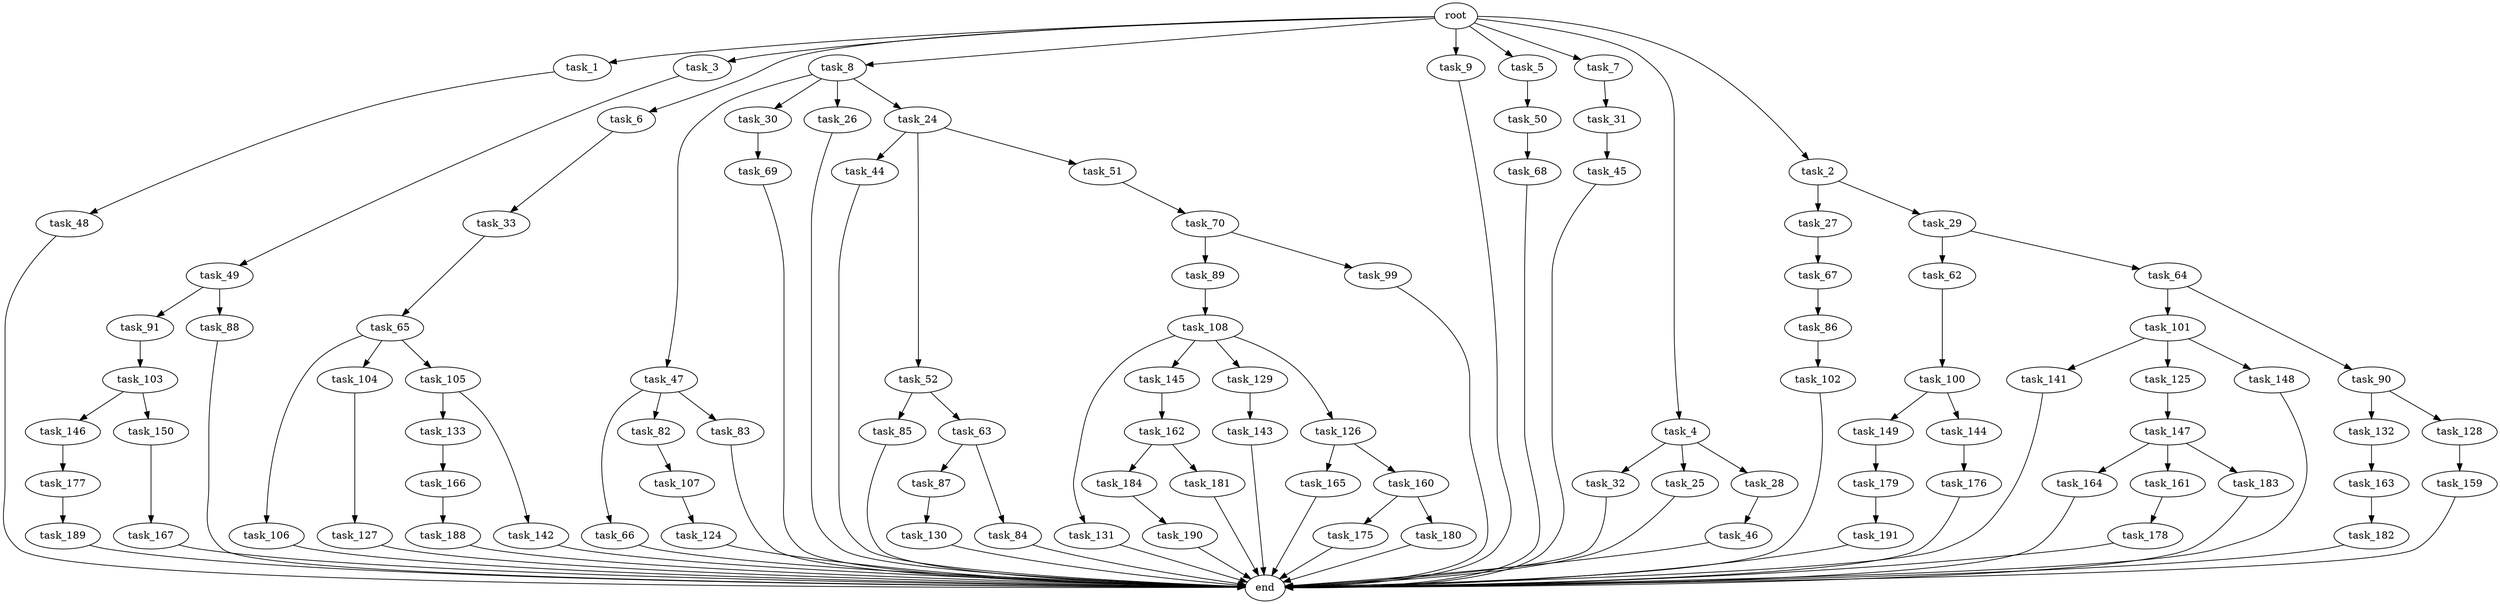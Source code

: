 digraph G {
  task_100 [size="549755813888.000000"];
  task_31 [size="309237645312.000000"];
  task_33 [size="309237645312.000000"];
  task_147 [size="695784701952.000000"];
  task_47 [size="214748364800.000000"];
  task_62 [size="420906795008.000000"];
  task_167 [size="214748364800.000000"];
  task_106 [size="695784701952.000000"];
  task_101 [size="34359738368.000000"];
  task_132 [size="858993459200.000000"];
  task_102 [size="77309411328.000000"];
  task_165 [size="695784701952.000000"];
  task_32 [size="214748364800.000000"];
  task_159 [size="420906795008.000000"];
  task_30 [size="214748364800.000000"];
  end [size="0.000000"];
  task_27 [size="858993459200.000000"];
  task_164 [size="695784701952.000000"];
  task_104 [size="695784701952.000000"];
  task_143 [size="34359738368.000000"];
  task_70 [size="549755813888.000000"];
  task_1 [size="1024.000000"];
  task_66 [size="309237645312.000000"];
  task_3 [size="1024.000000"];
  task_6 [size="1024.000000"];
  task_161 [size="695784701952.000000"];
  task_85 [size="309237645312.000000"];
  task_160 [size="695784701952.000000"];
  task_26 [size="214748364800.000000"];
  task_131 [size="420906795008.000000"];
  task_8 [size="1024.000000"];
  task_149 [size="858993459200.000000"];
  task_141 [size="137438953472.000000"];
  task_25 [size="214748364800.000000"];
  task_145 [size="420906795008.000000"];
  task_166 [size="858993459200.000000"];
  task_183 [size="695784701952.000000"];
  task_188 [size="77309411328.000000"];
  task_162 [size="34359738368.000000"];
  task_146 [size="214748364800.000000"];
  task_28 [size="214748364800.000000"];
  task_9 [size="1024.000000"];
  task_68 [size="695784701952.000000"];
  task_175 [size="420906795008.000000"];
  task_67 [size="549755813888.000000"];
  task_29 [size="858993459200.000000"];
  task_182 [size="214748364800.000000"];
  task_176 [size="77309411328.000000"];
  task_179 [size="137438953472.000000"];
  task_82 [size="309237645312.000000"];
  task_89 [size="34359738368.000000"];
  task_64 [size="420906795008.000000"];
  task_133 [size="34359738368.000000"];
  task_65 [size="549755813888.000000"];
  task_144 [size="858993459200.000000"];
  task_191 [size="695784701952.000000"];
  task_180 [size="420906795008.000000"];
  task_108 [size="549755813888.000000"];
  task_99 [size="34359738368.000000"];
  task_45 [size="549755813888.000000"];
  task_69 [size="34359738368.000000"];
  task_46 [size="420906795008.000000"];
  task_90 [size="34359738368.000000"];
  task_87 [size="549755813888.000000"];
  task_91 [size="214748364800.000000"];
  task_125 [size="137438953472.000000"];
  task_189 [size="309237645312.000000"];
  task_129 [size="420906795008.000000"];
  task_5 [size="1024.000000"];
  task_142 [size="34359738368.000000"];
  task_107 [size="549755813888.000000"];
  task_84 [size="549755813888.000000"];
  task_88 [size="214748364800.000000"];
  task_48 [size="420906795008.000000"];
  task_184 [size="309237645312.000000"];
  task_126 [size="420906795008.000000"];
  task_7 [size="1024.000000"];
  task_103 [size="309237645312.000000"];
  task_24 [size="214748364800.000000"];
  task_150 [size="214748364800.000000"];
  task_50 [size="77309411328.000000"];
  task_128 [size="858993459200.000000"];
  root [size="0.000000"];
  task_49 [size="34359738368.000000"];
  task_127 [size="695784701952.000000"];
  task_124 [size="77309411328.000000"];
  task_177 [size="137438953472.000000"];
  task_44 [size="858993459200.000000"];
  task_163 [size="77309411328.000000"];
  task_181 [size="309237645312.000000"];
  task_148 [size="137438953472.000000"];
  task_130 [size="34359738368.000000"];
  task_52 [size="858993459200.000000"];
  task_105 [size="695784701952.000000"];
  task_4 [size="1024.000000"];
  task_83 [size="309237645312.000000"];
  task_63 [size="309237645312.000000"];
  task_190 [size="549755813888.000000"];
  task_86 [size="858993459200.000000"];
  task_2 [size="1024.000000"];
  task_178 [size="695784701952.000000"];
  task_51 [size="858993459200.000000"];

  task_100 -> task_144 [size="838860800.000000"];
  task_100 -> task_149 [size="838860800.000000"];
  task_31 -> task_45 [size="536870912.000000"];
  task_33 -> task_65 [size="536870912.000000"];
  task_147 -> task_161 [size="679477248.000000"];
  task_147 -> task_183 [size="679477248.000000"];
  task_147 -> task_164 [size="679477248.000000"];
  task_47 -> task_82 [size="301989888.000000"];
  task_47 -> task_66 [size="301989888.000000"];
  task_47 -> task_83 [size="301989888.000000"];
  task_62 -> task_100 [size="536870912.000000"];
  task_167 -> end [size="1.000000"];
  task_106 -> end [size="1.000000"];
  task_101 -> task_141 [size="134217728.000000"];
  task_101 -> task_148 [size="134217728.000000"];
  task_101 -> task_125 [size="134217728.000000"];
  task_132 -> task_163 [size="75497472.000000"];
  task_102 -> end [size="1.000000"];
  task_165 -> end [size="1.000000"];
  task_32 -> end [size="1.000000"];
  task_159 -> end [size="1.000000"];
  task_30 -> task_69 [size="33554432.000000"];
  task_27 -> task_67 [size="536870912.000000"];
  task_164 -> end [size="1.000000"];
  task_104 -> task_127 [size="679477248.000000"];
  task_143 -> end [size="1.000000"];
  task_70 -> task_99 [size="33554432.000000"];
  task_70 -> task_89 [size="33554432.000000"];
  task_1 -> task_48 [size="411041792.000000"];
  task_66 -> end [size="1.000000"];
  task_3 -> task_49 [size="33554432.000000"];
  task_6 -> task_33 [size="301989888.000000"];
  task_161 -> task_178 [size="679477248.000000"];
  task_85 -> end [size="1.000000"];
  task_160 -> task_180 [size="411041792.000000"];
  task_160 -> task_175 [size="411041792.000000"];
  task_26 -> end [size="1.000000"];
  task_131 -> end [size="1.000000"];
  task_8 -> task_24 [size="209715200.000000"];
  task_8 -> task_26 [size="209715200.000000"];
  task_8 -> task_30 [size="209715200.000000"];
  task_8 -> task_47 [size="209715200.000000"];
  task_149 -> task_179 [size="134217728.000000"];
  task_141 -> end [size="1.000000"];
  task_25 -> end [size="1.000000"];
  task_145 -> task_162 [size="33554432.000000"];
  task_166 -> task_188 [size="75497472.000000"];
  task_183 -> end [size="1.000000"];
  task_188 -> end [size="1.000000"];
  task_162 -> task_184 [size="301989888.000000"];
  task_162 -> task_181 [size="301989888.000000"];
  task_146 -> task_177 [size="134217728.000000"];
  task_28 -> task_46 [size="411041792.000000"];
  task_9 -> end [size="1.000000"];
  task_68 -> end [size="1.000000"];
  task_175 -> end [size="1.000000"];
  task_67 -> task_86 [size="838860800.000000"];
  task_29 -> task_62 [size="411041792.000000"];
  task_29 -> task_64 [size="411041792.000000"];
  task_182 -> end [size="1.000000"];
  task_176 -> end [size="1.000000"];
  task_179 -> task_191 [size="679477248.000000"];
  task_82 -> task_107 [size="536870912.000000"];
  task_89 -> task_108 [size="536870912.000000"];
  task_64 -> task_90 [size="33554432.000000"];
  task_64 -> task_101 [size="33554432.000000"];
  task_133 -> task_166 [size="838860800.000000"];
  task_65 -> task_106 [size="679477248.000000"];
  task_65 -> task_105 [size="679477248.000000"];
  task_65 -> task_104 [size="679477248.000000"];
  task_144 -> task_176 [size="75497472.000000"];
  task_191 -> end [size="1.000000"];
  task_180 -> end [size="1.000000"];
  task_108 -> task_145 [size="411041792.000000"];
  task_108 -> task_129 [size="411041792.000000"];
  task_108 -> task_126 [size="411041792.000000"];
  task_108 -> task_131 [size="411041792.000000"];
  task_99 -> end [size="1.000000"];
  task_45 -> end [size="1.000000"];
  task_69 -> end [size="1.000000"];
  task_46 -> end [size="1.000000"];
  task_90 -> task_128 [size="838860800.000000"];
  task_90 -> task_132 [size="838860800.000000"];
  task_87 -> task_130 [size="33554432.000000"];
  task_91 -> task_103 [size="301989888.000000"];
  task_125 -> task_147 [size="679477248.000000"];
  task_189 -> end [size="1.000000"];
  task_129 -> task_143 [size="33554432.000000"];
  task_5 -> task_50 [size="75497472.000000"];
  task_142 -> end [size="1.000000"];
  task_107 -> task_124 [size="75497472.000000"];
  task_84 -> end [size="1.000000"];
  task_88 -> end [size="1.000000"];
  task_48 -> end [size="1.000000"];
  task_184 -> task_190 [size="536870912.000000"];
  task_126 -> task_165 [size="679477248.000000"];
  task_126 -> task_160 [size="679477248.000000"];
  task_7 -> task_31 [size="301989888.000000"];
  task_103 -> task_150 [size="209715200.000000"];
  task_103 -> task_146 [size="209715200.000000"];
  task_24 -> task_44 [size="838860800.000000"];
  task_24 -> task_51 [size="838860800.000000"];
  task_24 -> task_52 [size="838860800.000000"];
  task_150 -> task_167 [size="209715200.000000"];
  task_50 -> task_68 [size="679477248.000000"];
  task_128 -> task_159 [size="411041792.000000"];
  root -> task_9 [size="1.000000"];
  root -> task_5 [size="1.000000"];
  root -> task_7 [size="1.000000"];
  root -> task_2 [size="1.000000"];
  root -> task_1 [size="1.000000"];
  root -> task_8 [size="1.000000"];
  root -> task_4 [size="1.000000"];
  root -> task_3 [size="1.000000"];
  root -> task_6 [size="1.000000"];
  task_49 -> task_88 [size="209715200.000000"];
  task_49 -> task_91 [size="209715200.000000"];
  task_127 -> end [size="1.000000"];
  task_124 -> end [size="1.000000"];
  task_177 -> task_189 [size="301989888.000000"];
  task_44 -> end [size="1.000000"];
  task_163 -> task_182 [size="209715200.000000"];
  task_181 -> end [size="1.000000"];
  task_148 -> end [size="1.000000"];
  task_130 -> end [size="1.000000"];
  task_52 -> task_85 [size="301989888.000000"];
  task_52 -> task_63 [size="301989888.000000"];
  task_105 -> task_142 [size="33554432.000000"];
  task_105 -> task_133 [size="33554432.000000"];
  task_4 -> task_28 [size="209715200.000000"];
  task_4 -> task_32 [size="209715200.000000"];
  task_4 -> task_25 [size="209715200.000000"];
  task_83 -> end [size="1.000000"];
  task_63 -> task_87 [size="536870912.000000"];
  task_63 -> task_84 [size="536870912.000000"];
  task_190 -> end [size="1.000000"];
  task_86 -> task_102 [size="75497472.000000"];
  task_2 -> task_27 [size="838860800.000000"];
  task_2 -> task_29 [size="838860800.000000"];
  task_178 -> end [size="1.000000"];
  task_51 -> task_70 [size="536870912.000000"];
}
